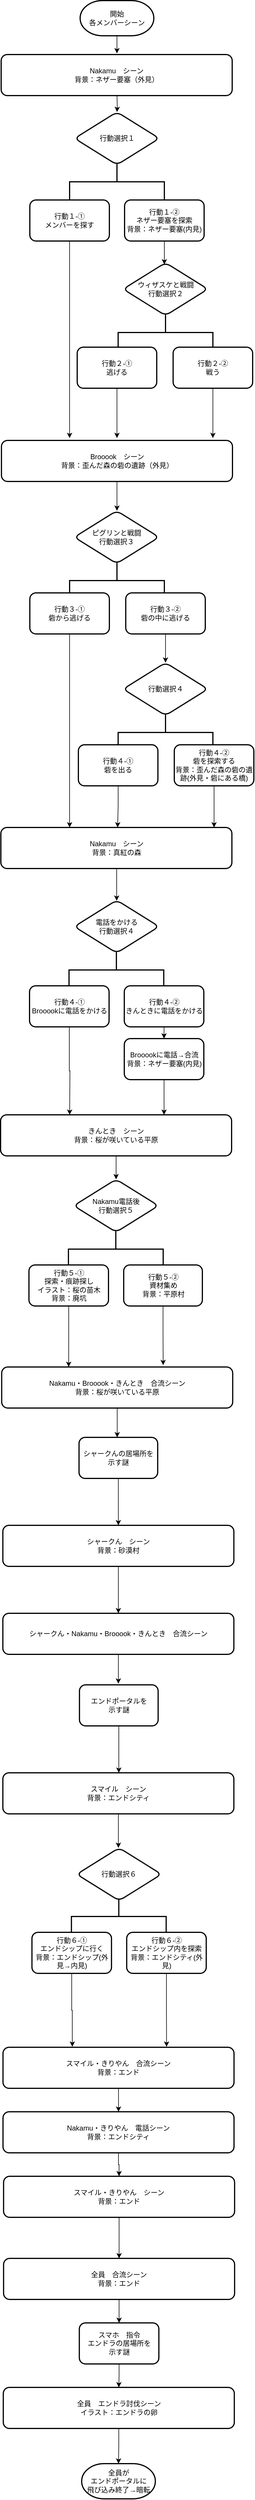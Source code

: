 <mxfile version="24.7.12">
  <diagram id="sJ4oxeIrraT7vgHEzahN" name="ページ2">
    <mxGraphModel dx="766" dy="765" grid="1" gridSize="10" guides="1" tooltips="1" connect="1" arrows="1" fold="1" page="1" pageScale="1" pageWidth="827" pageHeight="1169" math="0" shadow="0">
      <root>
        <mxCell id="0" />
        <mxCell id="1" parent="0" />
        <mxCell id="AljCUeOCVzVp_-XYUm6Y-3" value="" style="edgeStyle=orthogonalEdgeStyle;rounded=0;orthogonalLoop=1;jettySize=auto;html=1;" edge="1" parent="1" source="AljCUeOCVzVp_-XYUm6Y-1">
          <mxGeometry relative="1" as="geometry">
            <mxPoint x="414" y="130" as="targetPoint" />
          </mxGeometry>
        </mxCell>
        <mxCell id="AljCUeOCVzVp_-XYUm6Y-1" value="開始&lt;div&gt;各メンバーシーン&lt;/div&gt;" style="strokeWidth=2;html=1;shape=mxgraph.flowchart.terminator;whiteSpace=wrap;" vertex="1" parent="1">
          <mxGeometry x="351" y="40" width="126" height="60" as="geometry" />
        </mxCell>
        <mxCell id="AljCUeOCVzVp_-XYUm6Y-5" value="" style="edgeStyle=orthogonalEdgeStyle;rounded=0;orthogonalLoop=1;jettySize=auto;html=1;" edge="1" parent="1" target="AljCUeOCVzVp_-XYUm6Y-4">
          <mxGeometry relative="1" as="geometry">
            <mxPoint x="414" y="200" as="sourcePoint" />
          </mxGeometry>
        </mxCell>
        <mxCell id="AljCUeOCVzVp_-XYUm6Y-4" value="行動選択１" style="rhombus;whiteSpace=wrap;html=1;rounded=1;strokeWidth=2;" vertex="1" parent="1">
          <mxGeometry x="341.5" y="230" width="145" height="90" as="geometry" />
        </mxCell>
        <mxCell id="AljCUeOCVzVp_-XYUm6Y-6" value="" style="strokeWidth=2;html=1;shape=mxgraph.flowchart.annotation_2;align=left;labelPosition=right;pointerEvents=1;rotation=90;" vertex="1" parent="1">
          <mxGeometry x="383.5" y="268" width="61" height="162" as="geometry" />
        </mxCell>
        <mxCell id="AljCUeOCVzVp_-XYUm6Y-22" value="" style="edgeStyle=orthogonalEdgeStyle;rounded=0;orthogonalLoop=1;jettySize=auto;html=1;" edge="1" parent="1" source="AljCUeOCVzVp_-XYUm6Y-7">
          <mxGeometry relative="1" as="geometry">
            <mxPoint x="333" y="786" as="targetPoint" />
          </mxGeometry>
        </mxCell>
        <mxCell id="AljCUeOCVzVp_-XYUm6Y-7" value="行動１-①&lt;div&gt;メンバーを探す&lt;/div&gt;" style="rounded=1;whiteSpace=wrap;html=1;strokeWidth=2;" vertex="1" parent="1">
          <mxGeometry x="265" y="380" width="136" height="70" as="geometry" />
        </mxCell>
        <mxCell id="AljCUeOCVzVp_-XYUm6Y-12" value="" style="edgeStyle=orthogonalEdgeStyle;rounded=0;orthogonalLoop=1;jettySize=auto;html=1;" edge="1" parent="1" source="AljCUeOCVzVp_-XYUm6Y-8">
          <mxGeometry relative="1" as="geometry">
            <mxPoint x="495" y="490" as="targetPoint" />
          </mxGeometry>
        </mxCell>
        <mxCell id="AljCUeOCVzVp_-XYUm6Y-8" value="行動１-②&lt;div&gt;ネザー要塞を探索&lt;/div&gt;&lt;div&gt;背景：ネザー要塞(内見)&lt;/div&gt;" style="rounded=1;whiteSpace=wrap;html=1;strokeWidth=2;" vertex="1" parent="1">
          <mxGeometry x="427" y="380" width="136" height="70" as="geometry" />
        </mxCell>
        <mxCell id="AljCUeOCVzVp_-XYUm6Y-13" value="ウィザスケと戦闘&lt;div&gt;行動選択２&lt;/div&gt;" style="rhombus;whiteSpace=wrap;html=1;rounded=1;strokeWidth=2;" vertex="1" parent="1">
          <mxGeometry x="424.5" y="487" width="145" height="90" as="geometry" />
        </mxCell>
        <mxCell id="AljCUeOCVzVp_-XYUm6Y-14" value="" style="strokeWidth=2;html=1;shape=mxgraph.flowchart.annotation_2;align=left;labelPosition=right;pointerEvents=1;rotation=90;" vertex="1" parent="1">
          <mxGeometry x="466.5" y="525" width="61" height="162" as="geometry" />
        </mxCell>
        <mxCell id="AljCUeOCVzVp_-XYUm6Y-18" value="" style="edgeStyle=orthogonalEdgeStyle;rounded=0;orthogonalLoop=1;jettySize=auto;html=1;" edge="1" parent="1" source="AljCUeOCVzVp_-XYUm6Y-15">
          <mxGeometry relative="1" as="geometry">
            <mxPoint x="414" y="786" as="targetPoint" />
          </mxGeometry>
        </mxCell>
        <mxCell id="AljCUeOCVzVp_-XYUm6Y-15" value="行動２-①&lt;div&gt;逃げる&lt;/div&gt;" style="rounded=1;whiteSpace=wrap;html=1;strokeWidth=2;" vertex="1" parent="1">
          <mxGeometry x="346" y="631" width="136" height="70" as="geometry" />
        </mxCell>
        <mxCell id="AljCUeOCVzVp_-XYUm6Y-20" value="" style="edgeStyle=orthogonalEdgeStyle;rounded=0;orthogonalLoop=1;jettySize=auto;html=1;" edge="1" parent="1" source="AljCUeOCVzVp_-XYUm6Y-16">
          <mxGeometry relative="1" as="geometry">
            <mxPoint x="578.0" y="786" as="targetPoint" />
          </mxGeometry>
        </mxCell>
        <mxCell id="AljCUeOCVzVp_-XYUm6Y-16" value="行動２-②&lt;div&gt;戦う&lt;/div&gt;" style="rounded=1;whiteSpace=wrap;html=1;strokeWidth=2;" vertex="1" parent="1">
          <mxGeometry x="510" y="631" width="136" height="70" as="geometry" />
        </mxCell>
        <mxCell id="AljCUeOCVzVp_-XYUm6Y-26" value="" style="edgeStyle=orthogonalEdgeStyle;rounded=0;orthogonalLoop=1;jettySize=auto;html=1;" edge="1" parent="1" source="AljCUeOCVzVp_-XYUm6Y-23">
          <mxGeometry relative="1" as="geometry">
            <mxPoint x="414" y="910" as="targetPoint" />
          </mxGeometry>
        </mxCell>
        <mxCell id="AljCUeOCVzVp_-XYUm6Y-23" value="Brooook　シーン&lt;div&gt;背景：歪んだ森の砦の遺跡（外見）&lt;/div&gt;" style="rounded=1;whiteSpace=wrap;html=1;strokeWidth=2;" vertex="1" parent="1">
          <mxGeometry x="216.5" y="790" width="395" height="70" as="geometry" />
        </mxCell>
        <mxCell id="AljCUeOCVzVp_-XYUm6Y-24" value="Nakamu　シーン&lt;div&gt;背景：ネザー要塞（外見）&lt;/div&gt;" style="rounded=1;whiteSpace=wrap;html=1;strokeWidth=2;" vertex="1" parent="1">
          <mxGeometry x="216" y="132" width="395" height="70" as="geometry" />
        </mxCell>
        <mxCell id="AljCUeOCVzVp_-XYUm6Y-27" value="ピグリンと戦闘&lt;div&gt;行動選択３&lt;/div&gt;" style="rhombus;whiteSpace=wrap;html=1;rounded=1;strokeWidth=2;" vertex="1" parent="1">
          <mxGeometry x="341" y="910" width="145" height="90" as="geometry" />
        </mxCell>
        <mxCell id="AljCUeOCVzVp_-XYUm6Y-28" value="" style="strokeWidth=2;html=1;shape=mxgraph.flowchart.annotation_2;align=left;labelPosition=right;pointerEvents=1;rotation=90;" vertex="1" parent="1">
          <mxGeometry x="383.5" y="948" width="61" height="162" as="geometry" />
        </mxCell>
        <mxCell id="AljCUeOCVzVp_-XYUm6Y-103" value="" style="edgeStyle=orthogonalEdgeStyle;rounded=0;orthogonalLoop=1;jettySize=auto;html=1;" edge="1" parent="1" source="AljCUeOCVzVp_-XYUm6Y-29">
          <mxGeometry relative="1" as="geometry">
            <mxPoint x="333" y="1450" as="targetPoint" />
          </mxGeometry>
        </mxCell>
        <mxCell id="AljCUeOCVzVp_-XYUm6Y-29" value="行動３-①&lt;div&gt;砦から逃げる&lt;/div&gt;" style="rounded=1;whiteSpace=wrap;html=1;strokeWidth=2;" vertex="1" parent="1">
          <mxGeometry x="265" y="1050" width="136" height="70" as="geometry" />
        </mxCell>
        <mxCell id="AljCUeOCVzVp_-XYUm6Y-97" value="" style="edgeStyle=orthogonalEdgeStyle;rounded=0;orthogonalLoop=1;jettySize=auto;html=1;" edge="1" parent="1" source="AljCUeOCVzVp_-XYUm6Y-30">
          <mxGeometry relative="1" as="geometry">
            <mxPoint x="497" y="1169" as="targetPoint" />
          </mxGeometry>
        </mxCell>
        <mxCell id="AljCUeOCVzVp_-XYUm6Y-30" value="行動３-②&lt;div&gt;砦の中に逃げる&lt;/div&gt;" style="rounded=1;whiteSpace=wrap;html=1;strokeWidth=2;" vertex="1" parent="1">
          <mxGeometry x="429" y="1050" width="136" height="70" as="geometry" />
        </mxCell>
        <mxCell id="AljCUeOCVzVp_-XYUm6Y-40" value="" style="edgeStyle=orthogonalEdgeStyle;rounded=0;orthogonalLoop=1;jettySize=auto;html=1;" edge="1" parent="1">
          <mxGeometry relative="1" as="geometry">
            <mxPoint x="413.5" y="1500" as="sourcePoint" />
            <mxPoint x="413.5" y="1575" as="targetPoint" />
          </mxGeometry>
        </mxCell>
        <mxCell id="AljCUeOCVzVp_-XYUm6Y-38" value="Nakamu　シーン&lt;div&gt;背景：真紅の森&lt;/div&gt;" style="rounded=1;whiteSpace=wrap;html=1;strokeWidth=2;" vertex="1" parent="1">
          <mxGeometry x="215.5" y="1450" width="395" height="70" as="geometry" />
        </mxCell>
        <mxCell id="AljCUeOCVzVp_-XYUm6Y-41" value="電話をかける&lt;div&gt;行動選択４&lt;/div&gt;" style="rhombus;whiteSpace=wrap;html=1;rounded=1;strokeWidth=2;" vertex="1" parent="1">
          <mxGeometry x="341" y="1574" width="145" height="90" as="geometry" />
        </mxCell>
        <mxCell id="AljCUeOCVzVp_-XYUm6Y-42" value="" style="strokeWidth=2;html=1;shape=mxgraph.flowchart.annotation_2;align=left;labelPosition=right;pointerEvents=1;rotation=90;" vertex="1" parent="1">
          <mxGeometry x="382.5" y="1612" width="61" height="162" as="geometry" />
        </mxCell>
        <mxCell id="AljCUeOCVzVp_-XYUm6Y-117" value="" style="edgeStyle=orthogonalEdgeStyle;rounded=0;orthogonalLoop=1;jettySize=auto;html=1;" edge="1" parent="1" source="AljCUeOCVzVp_-XYUm6Y-43">
          <mxGeometry relative="1" as="geometry">
            <mxPoint x="333.059" y="1940" as="targetPoint" />
          </mxGeometry>
        </mxCell>
        <mxCell id="AljCUeOCVzVp_-XYUm6Y-43" value="行動４-①&lt;div&gt;Brooookに電話をかける&lt;/div&gt;" style="rounded=1;whiteSpace=wrap;html=1;strokeWidth=2;" vertex="1" parent="1">
          <mxGeometry x="264.5" y="1720" width="136" height="70" as="geometry" />
        </mxCell>
        <mxCell id="AljCUeOCVzVp_-XYUm6Y-112" value="" style="edgeStyle=orthogonalEdgeStyle;rounded=0;orthogonalLoop=1;jettySize=auto;html=1;" edge="1" parent="1" source="AljCUeOCVzVp_-XYUm6Y-44" target="AljCUeOCVzVp_-XYUm6Y-111">
          <mxGeometry relative="1" as="geometry" />
        </mxCell>
        <mxCell id="AljCUeOCVzVp_-XYUm6Y-44" value="行動４-②&lt;div&gt;きんときに電話をかける&lt;/div&gt;" style="rounded=1;whiteSpace=wrap;html=1;strokeWidth=2;" vertex="1" parent="1">
          <mxGeometry x="426.5" y="1720" width="136" height="70" as="geometry" />
        </mxCell>
        <mxCell id="AljCUeOCVzVp_-XYUm6Y-118" value="" style="edgeStyle=orthogonalEdgeStyle;rounded=0;orthogonalLoop=1;jettySize=auto;html=1;" edge="1" parent="1" source="AljCUeOCVzVp_-XYUm6Y-49" target="AljCUeOCVzVp_-XYUm6Y-52">
          <mxGeometry relative="1" as="geometry" />
        </mxCell>
        <mxCell id="AljCUeOCVzVp_-XYUm6Y-49" value="きんとき　シーン&lt;div&gt;背景：桜が咲いている平原&lt;/div&gt;" style="rounded=1;whiteSpace=wrap;html=1;strokeWidth=2;" vertex="1" parent="1">
          <mxGeometry x="215" y="1940" width="395" height="70" as="geometry" />
        </mxCell>
        <mxCell id="AljCUeOCVzVp_-XYUm6Y-52" value="Nakamu電話後&lt;div&gt;行動選択５&lt;/div&gt;" style="rhombus;whiteSpace=wrap;html=1;rounded=1;strokeWidth=2;" vertex="1" parent="1">
          <mxGeometry x="340" y="2050" width="145" height="90" as="geometry" />
        </mxCell>
        <mxCell id="AljCUeOCVzVp_-XYUm6Y-53" value="" style="strokeWidth=2;html=1;shape=mxgraph.flowchart.annotation_2;align=left;labelPosition=right;pointerEvents=1;rotation=90;" vertex="1" parent="1">
          <mxGeometry x="381.5" y="2088" width="61" height="162" as="geometry" />
        </mxCell>
        <mxCell id="AljCUeOCVzVp_-XYUm6Y-122" value="" style="edgeStyle=orthogonalEdgeStyle;rounded=0;orthogonalLoop=1;jettySize=auto;html=1;entryX=0.29;entryY=0;entryDx=0;entryDy=0;entryPerimeter=0;" edge="1" parent="1" source="AljCUeOCVzVp_-XYUm6Y-54" target="AljCUeOCVzVp_-XYUm6Y-65">
          <mxGeometry relative="1" as="geometry">
            <mxPoint x="331.5" y="2310" as="targetPoint" />
          </mxGeometry>
        </mxCell>
        <mxCell id="AljCUeOCVzVp_-XYUm6Y-54" value="行動５-①&lt;div&gt;探索・痕跡探し&lt;/div&gt;&lt;div&gt;イラスト：桜の苗木&lt;/div&gt;&lt;div&gt;背景：廃坑&lt;/div&gt;" style="rounded=1;whiteSpace=wrap;html=1;strokeWidth=2;" vertex="1" parent="1">
          <mxGeometry x="263.5" y="2196" width="136" height="70" as="geometry" />
        </mxCell>
        <mxCell id="AljCUeOCVzVp_-XYUm6Y-120" value="" style="edgeStyle=orthogonalEdgeStyle;rounded=0;orthogonalLoop=1;jettySize=auto;html=1;entryX=0.699;entryY=-0.046;entryDx=0;entryDy=0;entryPerimeter=0;" edge="1" parent="1" source="AljCUeOCVzVp_-XYUm6Y-55" target="AljCUeOCVzVp_-XYUm6Y-65">
          <mxGeometry relative="1" as="geometry">
            <mxPoint x="492.75" y="2310" as="targetPoint" />
          </mxGeometry>
        </mxCell>
        <mxCell id="AljCUeOCVzVp_-XYUm6Y-55" value="行動５-②&lt;div&gt;資材集め&lt;/div&gt;&lt;div&gt;背景：平原村&lt;/div&gt;" style="rounded=1;whiteSpace=wrap;html=1;strokeWidth=2;" vertex="1" parent="1">
          <mxGeometry x="425.5" y="2196" width="134.5" height="70" as="geometry" />
        </mxCell>
        <mxCell id="AljCUeOCVzVp_-XYUm6Y-125" value="" style="edgeStyle=orthogonalEdgeStyle;rounded=0;orthogonalLoop=1;jettySize=auto;html=1;" edge="1" parent="1" source="AljCUeOCVzVp_-XYUm6Y-65">
          <mxGeometry relative="1" as="geometry">
            <mxPoint x="414.38" y="2490" as="targetPoint" />
          </mxGeometry>
        </mxCell>
        <mxCell id="AljCUeOCVzVp_-XYUm6Y-65" value="Nakamu・Brooook・きんとき　合流シーン&lt;div&gt;背景：桜が咲いている平原&lt;/div&gt;" style="rounded=1;whiteSpace=wrap;html=1;strokeWidth=2;" vertex="1" parent="1">
          <mxGeometry x="216.88" y="2370" width="395" height="70" as="geometry" />
        </mxCell>
        <mxCell id="AljCUeOCVzVp_-XYUm6Y-130" value="" style="edgeStyle=orthogonalEdgeStyle;rounded=0;orthogonalLoop=1;jettySize=auto;html=1;" edge="1" parent="1" source="AljCUeOCVzVp_-XYUm6Y-66" target="AljCUeOCVzVp_-XYUm6Y-129">
          <mxGeometry relative="1" as="geometry" />
        </mxCell>
        <mxCell id="AljCUeOCVzVp_-XYUm6Y-66" value="シャークん　シーン&lt;div&gt;背景：砂漠村&lt;/div&gt;" style="rounded=1;whiteSpace=wrap;html=1;strokeWidth=2;" vertex="1" parent="1">
          <mxGeometry x="218.88" y="2640" width="395" height="70" as="geometry" />
        </mxCell>
        <mxCell id="AljCUeOCVzVp_-XYUm6Y-137" value="" style="edgeStyle=orthogonalEdgeStyle;rounded=0;orthogonalLoop=1;jettySize=auto;html=1;" edge="1" parent="1" source="AljCUeOCVzVp_-XYUm6Y-68">
          <mxGeometry relative="1" as="geometry">
            <mxPoint x="416.38" y="3190" as="targetPoint" />
          </mxGeometry>
        </mxCell>
        <mxCell id="AljCUeOCVzVp_-XYUm6Y-68" value="スマイル　シーン&lt;div&gt;背景：エンドシティ&lt;/div&gt;" style="rounded=1;whiteSpace=wrap;html=1;strokeWidth=2;" vertex="1" parent="1">
          <mxGeometry x="218.88" y="3062" width="395" height="70" as="geometry" />
        </mxCell>
        <mxCell id="AljCUeOCVzVp_-XYUm6Y-72" value="行動選択６" style="rhombus;whiteSpace=wrap;html=1;rounded=1;strokeWidth=2;" vertex="1" parent="1">
          <mxGeometry x="345.13" y="3190" width="145" height="90" as="geometry" />
        </mxCell>
        <mxCell id="AljCUeOCVzVp_-XYUm6Y-73" value="" style="strokeWidth=2;html=1;shape=mxgraph.flowchart.annotation_2;align=left;labelPosition=right;pointerEvents=1;rotation=90;" vertex="1" parent="1">
          <mxGeometry x="386.63" y="3226" width="61" height="162" as="geometry" />
        </mxCell>
        <mxCell id="AljCUeOCVzVp_-XYUm6Y-77" value="" style="edgeStyle=orthogonalEdgeStyle;rounded=0;orthogonalLoop=1;jettySize=auto;html=1;entryX=0.3;entryY=-0.013;entryDx=0;entryDy=0;entryPerimeter=0;" edge="1" parent="1" source="AljCUeOCVzVp_-XYUm6Y-74" target="AljCUeOCVzVp_-XYUm6Y-80">
          <mxGeometry relative="1" as="geometry">
            <mxPoint x="336.63" y="3484.0" as="targetPoint" />
          </mxGeometry>
        </mxCell>
        <mxCell id="AljCUeOCVzVp_-XYUm6Y-74" value="行動６-①&lt;div&gt;エンドシップに行く&lt;/div&gt;&lt;div&gt;背景：エンドシップ(外見→内見)&lt;/div&gt;" style="rounded=1;whiteSpace=wrap;html=1;strokeWidth=2;" vertex="1" parent="1">
          <mxGeometry x="268.63" y="3334" width="136" height="70" as="geometry" />
        </mxCell>
        <mxCell id="AljCUeOCVzVp_-XYUm6Y-79" value="" style="edgeStyle=orthogonalEdgeStyle;rounded=0;orthogonalLoop=1;jettySize=auto;html=1;entryX=0.708;entryY=-0.013;entryDx=0;entryDy=0;entryPerimeter=0;" edge="1" parent="1" source="AljCUeOCVzVp_-XYUm6Y-75" target="AljCUeOCVzVp_-XYUm6Y-80">
          <mxGeometry relative="1" as="geometry">
            <mxPoint x="499" y="3484" as="targetPoint" />
          </mxGeometry>
        </mxCell>
        <mxCell id="AljCUeOCVzVp_-XYUm6Y-75" value="行動６-②&lt;div&gt;エンドシップ内を探索&lt;/div&gt;&lt;div&gt;背景：エンドシティ(外見)&lt;/div&gt;" style="rounded=1;whiteSpace=wrap;html=1;strokeWidth=2;" vertex="1" parent="1">
          <mxGeometry x="430.63" y="3334" width="136" height="70" as="geometry" />
        </mxCell>
        <mxCell id="AljCUeOCVzVp_-XYUm6Y-82" value="" style="edgeStyle=orthogonalEdgeStyle;rounded=0;orthogonalLoop=1;jettySize=auto;html=1;" edge="1" parent="1" source="AljCUeOCVzVp_-XYUm6Y-80" target="AljCUeOCVzVp_-XYUm6Y-81">
          <mxGeometry relative="1" as="geometry" />
        </mxCell>
        <mxCell id="AljCUeOCVzVp_-XYUm6Y-80" value="スマイル・きりやん　合流シーン&lt;div&gt;背景：エンド&lt;/div&gt;" style="rounded=1;whiteSpace=wrap;html=1;strokeWidth=2;" vertex="1" parent="1">
          <mxGeometry x="219.13" y="3530" width="395" height="70" as="geometry" />
        </mxCell>
        <mxCell id="AljCUeOCVzVp_-XYUm6Y-84" value="" style="edgeStyle=orthogonalEdgeStyle;rounded=0;orthogonalLoop=1;jettySize=auto;html=1;" edge="1" parent="1" source="AljCUeOCVzVp_-XYUm6Y-81" target="AljCUeOCVzVp_-XYUm6Y-83">
          <mxGeometry relative="1" as="geometry" />
        </mxCell>
        <mxCell id="AljCUeOCVzVp_-XYUm6Y-81" value="Nakamu・きりやん　電話シーン&lt;div&gt;背景：エンドシティ&lt;/div&gt;" style="rounded=1;whiteSpace=wrap;html=1;strokeWidth=2;" vertex="1" parent="1">
          <mxGeometry x="219.13" y="3640" width="395" height="70" as="geometry" />
        </mxCell>
        <mxCell id="AljCUeOCVzVp_-XYUm6Y-86" value="" style="edgeStyle=orthogonalEdgeStyle;rounded=0;orthogonalLoop=1;jettySize=auto;html=1;" edge="1" parent="1" source="AljCUeOCVzVp_-XYUm6Y-83" target="AljCUeOCVzVp_-XYUm6Y-85">
          <mxGeometry relative="1" as="geometry" />
        </mxCell>
        <mxCell id="AljCUeOCVzVp_-XYUm6Y-83" value="スマイル・きりやん　シーン&lt;div&gt;背景：エンド&lt;/div&gt;" style="rounded=1;whiteSpace=wrap;html=1;strokeWidth=2;" vertex="1" parent="1">
          <mxGeometry x="220.13" y="3750" width="395" height="70" as="geometry" />
        </mxCell>
        <mxCell id="AljCUeOCVzVp_-XYUm6Y-90" value="" style="edgeStyle=orthogonalEdgeStyle;rounded=0;orthogonalLoop=1;jettySize=auto;html=1;" edge="1" parent="1" source="AljCUeOCVzVp_-XYUm6Y-85">
          <mxGeometry relative="1" as="geometry">
            <mxPoint x="417.63" y="4000" as="targetPoint" />
          </mxGeometry>
        </mxCell>
        <mxCell id="AljCUeOCVzVp_-XYUm6Y-85" value="全員　合流シーン&lt;div&gt;背景：エンド&lt;/div&gt;" style="rounded=1;whiteSpace=wrap;html=1;strokeWidth=2;" vertex="1" parent="1">
          <mxGeometry x="220.13" y="3890" width="395" height="70" as="geometry" />
        </mxCell>
        <mxCell id="AljCUeOCVzVp_-XYUm6Y-93" value="" style="edgeStyle=orthogonalEdgeStyle;rounded=0;orthogonalLoop=1;jettySize=auto;html=1;" edge="1" parent="1" source="AljCUeOCVzVp_-XYUm6Y-91" target="AljCUeOCVzVp_-XYUm6Y-92">
          <mxGeometry relative="1" as="geometry" />
        </mxCell>
        <mxCell id="AljCUeOCVzVp_-XYUm6Y-91" value="スマホ　指令&lt;div&gt;エンドラの居場所を&lt;/div&gt;&lt;div&gt;示す謎&lt;/div&gt;" style="rounded=1;whiteSpace=wrap;html=1;strokeWidth=2;" vertex="1" parent="1">
          <mxGeometry x="349.63" y="4000" width="136" height="70" as="geometry" />
        </mxCell>
        <mxCell id="AljCUeOCVzVp_-XYUm6Y-95" value="" style="edgeStyle=orthogonalEdgeStyle;rounded=0;orthogonalLoop=1;jettySize=auto;html=1;" edge="1" parent="1" source="AljCUeOCVzVp_-XYUm6Y-92" target="AljCUeOCVzVp_-XYUm6Y-94">
          <mxGeometry relative="1" as="geometry" />
        </mxCell>
        <mxCell id="AljCUeOCVzVp_-XYUm6Y-92" value="全員　エンドラ討伐シーン&lt;div&gt;イラスト：エンドラの卵&lt;/div&gt;" style="rounded=1;whiteSpace=wrap;html=1;strokeWidth=2;" vertex="1" parent="1">
          <mxGeometry x="219.63" y="4110" width="395" height="70" as="geometry" />
        </mxCell>
        <mxCell id="AljCUeOCVzVp_-XYUm6Y-94" value="全員が&lt;div&gt;エンドポータルに&lt;/div&gt;&lt;div&gt;飛び込み終了→暗転&lt;/div&gt;" style="strokeWidth=2;html=1;shape=mxgraph.flowchart.terminator;whiteSpace=wrap;" vertex="1" parent="1">
          <mxGeometry x="353.63" y="4240" width="126" height="60" as="geometry" />
        </mxCell>
        <mxCell id="AljCUeOCVzVp_-XYUm6Y-98" value="行動選択４" style="rhombus;whiteSpace=wrap;html=1;rounded=1;strokeWidth=2;" vertex="1" parent="1">
          <mxGeometry x="424.5" y="1169" width="145" height="90" as="geometry" />
        </mxCell>
        <mxCell id="AljCUeOCVzVp_-XYUm6Y-99" value="" style="strokeWidth=2;html=1;shape=mxgraph.flowchart.annotation_2;align=left;labelPosition=right;pointerEvents=1;rotation=90;" vertex="1" parent="1">
          <mxGeometry x="466.5" y="1207" width="61" height="162" as="geometry" />
        </mxCell>
        <mxCell id="AljCUeOCVzVp_-XYUm6Y-105" value="" style="edgeStyle=orthogonalEdgeStyle;rounded=0;orthogonalLoop=1;jettySize=auto;html=1;" edge="1" parent="1" source="AljCUeOCVzVp_-XYUm6Y-100">
          <mxGeometry relative="1" as="geometry">
            <mxPoint x="415.059" y="1450" as="targetPoint" />
          </mxGeometry>
        </mxCell>
        <mxCell id="AljCUeOCVzVp_-XYUm6Y-100" value="行動４-①&lt;div&gt;砦を出る&lt;/div&gt;" style="rounded=1;whiteSpace=wrap;html=1;strokeWidth=2;" vertex="1" parent="1">
          <mxGeometry x="348" y="1309" width="136" height="70" as="geometry" />
        </mxCell>
        <mxCell id="AljCUeOCVzVp_-XYUm6Y-109" value="" style="edgeStyle=orthogonalEdgeStyle;rounded=0;orthogonalLoop=1;jettySize=auto;html=1;" edge="1" parent="1" source="AljCUeOCVzVp_-XYUm6Y-101">
          <mxGeometry relative="1" as="geometry">
            <mxPoint x="580" y="1450" as="targetPoint" />
          </mxGeometry>
        </mxCell>
        <mxCell id="AljCUeOCVzVp_-XYUm6Y-101" value="行動４-②&lt;div&gt;砦を探索する&lt;/div&gt;&lt;div&gt;背景：歪んだ森の砦の遺跡(外見・砦にある橋)&lt;/div&gt;" style="rounded=1;whiteSpace=wrap;html=1;strokeWidth=2;" vertex="1" parent="1">
          <mxGeometry x="512" y="1309" width="136" height="70" as="geometry" />
        </mxCell>
        <mxCell id="AljCUeOCVzVp_-XYUm6Y-115" value="" style="edgeStyle=orthogonalEdgeStyle;rounded=0;orthogonalLoop=1;jettySize=auto;html=1;" edge="1" parent="1" source="AljCUeOCVzVp_-XYUm6Y-111">
          <mxGeometry relative="1" as="geometry">
            <mxPoint x="494.5" y="1940" as="targetPoint" />
          </mxGeometry>
        </mxCell>
        <mxCell id="AljCUeOCVzVp_-XYUm6Y-111" value="Brooookに電話→合流&lt;div&gt;背景：ネザー要塞(内見)&lt;/div&gt;" style="rounded=1;whiteSpace=wrap;html=1;strokeWidth=2;" vertex="1" parent="1">
          <mxGeometry x="426.5" y="1810" width="136" height="70" as="geometry" />
        </mxCell>
        <mxCell id="AljCUeOCVzVp_-XYUm6Y-128" value="" style="edgeStyle=orthogonalEdgeStyle;rounded=0;orthogonalLoop=1;jettySize=auto;html=1;" edge="1" parent="1" source="AljCUeOCVzVp_-XYUm6Y-126">
          <mxGeometry relative="1" as="geometry">
            <mxPoint x="416.38" y="2640" as="targetPoint" />
          </mxGeometry>
        </mxCell>
        <mxCell id="AljCUeOCVzVp_-XYUm6Y-126" value="シャークんの居場所を&lt;div&gt;示す謎&lt;/div&gt;" style="rounded=1;whiteSpace=wrap;html=1;strokeWidth=2;" vertex="1" parent="1">
          <mxGeometry x="349.13" y="2490" width="134.5" height="70" as="geometry" />
        </mxCell>
        <mxCell id="AljCUeOCVzVp_-XYUm6Y-132" value="" style="edgeStyle=orthogonalEdgeStyle;rounded=0;orthogonalLoop=1;jettySize=auto;html=1;" edge="1" parent="1" source="AljCUeOCVzVp_-XYUm6Y-129">
          <mxGeometry relative="1" as="geometry">
            <mxPoint x="416.38" y="2910" as="targetPoint" />
          </mxGeometry>
        </mxCell>
        <mxCell id="AljCUeOCVzVp_-XYUm6Y-129" value="シャークん・Nakamu・Brooook・きんとき　合流シーン" style="rounded=1;whiteSpace=wrap;html=1;strokeWidth=2;" vertex="1" parent="1">
          <mxGeometry x="218.88" y="2790" width="395" height="70" as="geometry" />
        </mxCell>
        <mxCell id="AljCUeOCVzVp_-XYUm6Y-135" value="" style="edgeStyle=orthogonalEdgeStyle;rounded=0;orthogonalLoop=1;jettySize=auto;html=1;" edge="1" parent="1" source="AljCUeOCVzVp_-XYUm6Y-133">
          <mxGeometry relative="1" as="geometry">
            <mxPoint x="417.13" y="3062" as="targetPoint" />
          </mxGeometry>
        </mxCell>
        <mxCell id="AljCUeOCVzVp_-XYUm6Y-133" value="エンドポータルを&lt;div&gt;示す謎&lt;/div&gt;" style="rounded=1;whiteSpace=wrap;html=1;strokeWidth=2;" vertex="1" parent="1">
          <mxGeometry x="349.88" y="2912" width="134.5" height="70" as="geometry" />
        </mxCell>
      </root>
    </mxGraphModel>
  </diagram>
</mxfile>
